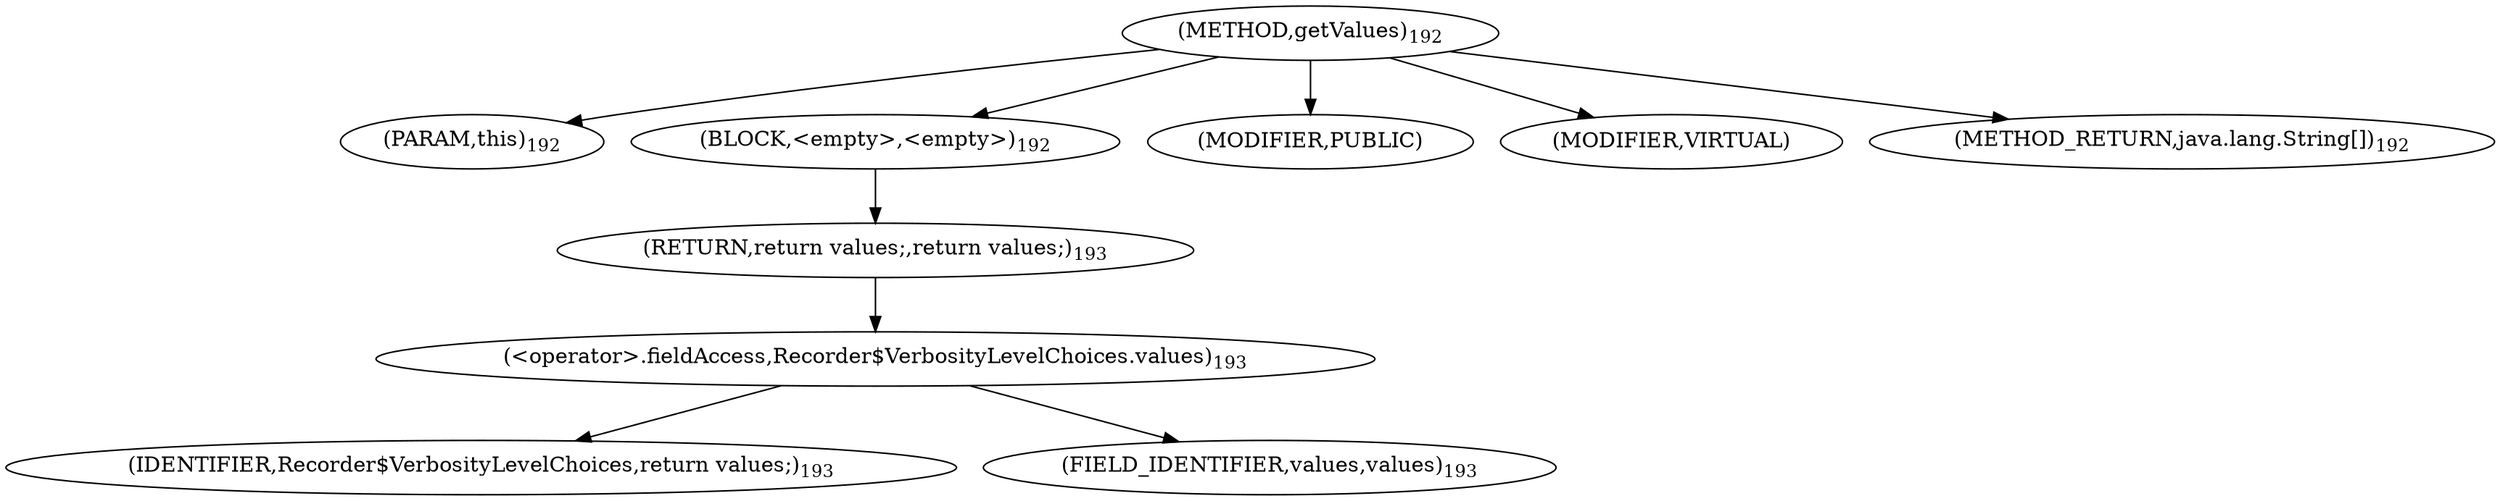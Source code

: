 digraph "getValues" {  
"255" [label = <(METHOD,getValues)<SUB>192</SUB>> ]
"256" [label = <(PARAM,this)<SUB>192</SUB>> ]
"257" [label = <(BLOCK,&lt;empty&gt;,&lt;empty&gt;)<SUB>192</SUB>> ]
"258" [label = <(RETURN,return values;,return values;)<SUB>193</SUB>> ]
"259" [label = <(&lt;operator&gt;.fieldAccess,Recorder$VerbosityLevelChoices.values)<SUB>193</SUB>> ]
"260" [label = <(IDENTIFIER,Recorder$VerbosityLevelChoices,return values;)<SUB>193</SUB>> ]
"261" [label = <(FIELD_IDENTIFIER,values,values)<SUB>193</SUB>> ]
"262" [label = <(MODIFIER,PUBLIC)> ]
"263" [label = <(MODIFIER,VIRTUAL)> ]
"264" [label = <(METHOD_RETURN,java.lang.String[])<SUB>192</SUB>> ]
  "255" -> "256" 
  "255" -> "257" 
  "255" -> "262" 
  "255" -> "263" 
  "255" -> "264" 
  "257" -> "258" 
  "258" -> "259" 
  "259" -> "260" 
  "259" -> "261" 
}
